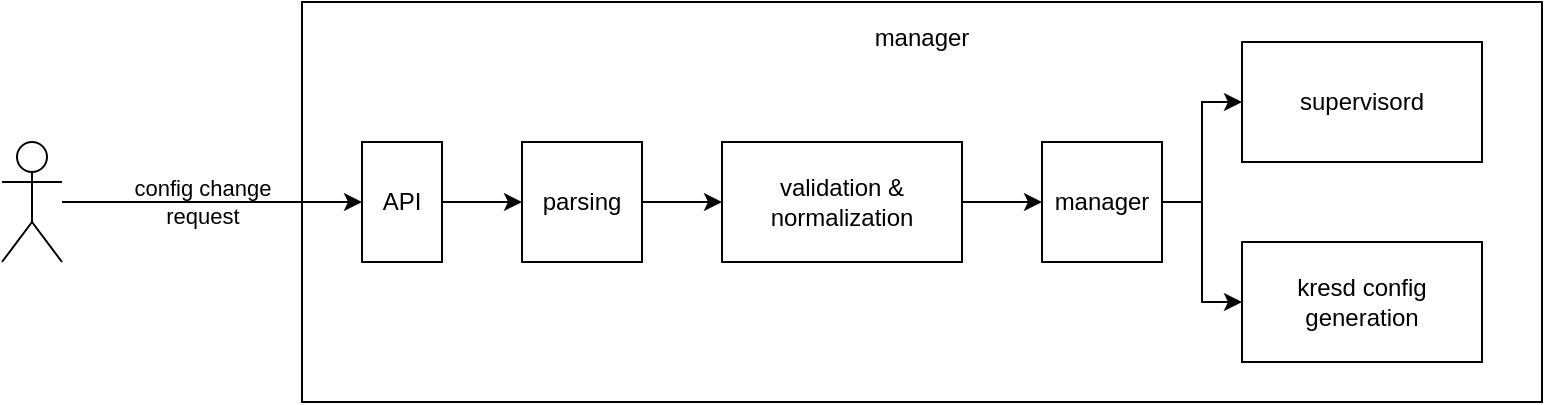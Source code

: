 <mxfile version="20.8.16" type="device"><diagram name="Page-1" id="veOfMoMBw9sVscwcjaa1"><mxGraphModel dx="1185" dy="724" grid="1" gridSize="10" guides="1" tooltips="1" connect="1" arrows="1" fold="1" page="1" pageScale="1" pageWidth="850" pageHeight="1100" math="0" shadow="0"><root><mxCell id="0"/><mxCell id="1" parent="0"/><mxCell id="jTZTM8qD3JHJ23imA8Id-1" value="manager" style="rounded=0;whiteSpace=wrap;html=1;fillColor=none;spacingTop=0;labelPosition=center;verticalLabelPosition=top;align=center;verticalAlign=bottom;spacing=-25;" vertex="1" parent="1"><mxGeometry x="170" y="120" width="620" height="200" as="geometry"/></mxCell><mxCell id="jTZTM8qD3JHJ23imA8Id-17" value="config change&lt;br&gt;request" style="edgeStyle=orthogonalEdgeStyle;rounded=0;orthogonalLoop=1;jettySize=auto;html=1;entryX=0;entryY=0.5;entryDx=0;entryDy=0;labelBackgroundColor=none;" edge="1" parent="1" source="jTZTM8qD3JHJ23imA8Id-2" target="jTZTM8qD3JHJ23imA8Id-3"><mxGeometry x="-0.067" relative="1" as="geometry"><mxPoint as="offset"/></mxGeometry></mxCell><mxCell id="jTZTM8qD3JHJ23imA8Id-2" value="" style="shape=umlActor;verticalLabelPosition=bottom;verticalAlign=top;html=1;outlineConnect=0;fillColor=none;" vertex="1" parent="1"><mxGeometry x="20" y="190" width="30" height="60" as="geometry"/></mxCell><mxCell id="jTZTM8qD3JHJ23imA8Id-9" style="edgeStyle=orthogonalEdgeStyle;rounded=0;orthogonalLoop=1;jettySize=auto;html=1;entryX=0;entryY=0.5;entryDx=0;entryDy=0;" edge="1" parent="1" source="jTZTM8qD3JHJ23imA8Id-3" target="jTZTM8qD3JHJ23imA8Id-4"><mxGeometry relative="1" as="geometry"/></mxCell><mxCell id="jTZTM8qD3JHJ23imA8Id-3" value="API" style="rounded=0;whiteSpace=wrap;html=1;fillColor=none;" vertex="1" parent="1"><mxGeometry x="200" y="190" width="40" height="60" as="geometry"/></mxCell><mxCell id="jTZTM8qD3JHJ23imA8Id-10" style="edgeStyle=orthogonalEdgeStyle;rounded=0;orthogonalLoop=1;jettySize=auto;html=1;" edge="1" parent="1" source="jTZTM8qD3JHJ23imA8Id-4" target="jTZTM8qD3JHJ23imA8Id-5"><mxGeometry relative="1" as="geometry"/></mxCell><mxCell id="jTZTM8qD3JHJ23imA8Id-4" value="parsing" style="rounded=0;whiteSpace=wrap;html=1;fillColor=none;" vertex="1" parent="1"><mxGeometry x="280" y="190" width="60" height="60" as="geometry"/></mxCell><mxCell id="jTZTM8qD3JHJ23imA8Id-13" style="edgeStyle=orthogonalEdgeStyle;rounded=0;orthogonalLoop=1;jettySize=auto;html=1;" edge="1" parent="1" source="jTZTM8qD3JHJ23imA8Id-5" target="jTZTM8qD3JHJ23imA8Id-12"><mxGeometry relative="1" as="geometry"/></mxCell><mxCell id="jTZTM8qD3JHJ23imA8Id-5" value="validation &amp;amp; normalization" style="rounded=0;whiteSpace=wrap;html=1;fillColor=none;" vertex="1" parent="1"><mxGeometry x="380" y="190" width="120" height="60" as="geometry"/></mxCell><mxCell id="jTZTM8qD3JHJ23imA8Id-8" value="supervisord" style="rounded=0;whiteSpace=wrap;html=1;fillColor=none;" vertex="1" parent="1"><mxGeometry x="640" y="140" width="120" height="60" as="geometry"/></mxCell><mxCell id="jTZTM8qD3JHJ23imA8Id-14" style="edgeStyle=orthogonalEdgeStyle;rounded=0;orthogonalLoop=1;jettySize=auto;html=1;" edge="1" parent="1" source="jTZTM8qD3JHJ23imA8Id-12" target="jTZTM8qD3JHJ23imA8Id-8"><mxGeometry relative="1" as="geometry"/></mxCell><mxCell id="jTZTM8qD3JHJ23imA8Id-16" style="edgeStyle=orthogonalEdgeStyle;rounded=0;orthogonalLoop=1;jettySize=auto;html=1;" edge="1" parent="1" source="jTZTM8qD3JHJ23imA8Id-12" target="jTZTM8qD3JHJ23imA8Id-15"><mxGeometry relative="1" as="geometry"/></mxCell><mxCell id="jTZTM8qD3JHJ23imA8Id-12" value="manager" style="rounded=0;whiteSpace=wrap;html=1;fillColor=none;" vertex="1" parent="1"><mxGeometry x="540" y="190" width="60" height="60" as="geometry"/></mxCell><mxCell id="jTZTM8qD3JHJ23imA8Id-15" value="kresd config generation" style="rounded=0;whiteSpace=wrap;html=1;fillColor=none;" vertex="1" parent="1"><mxGeometry x="640" y="240" width="120" height="60" as="geometry"/></mxCell></root></mxGraphModel></diagram></mxfile>
